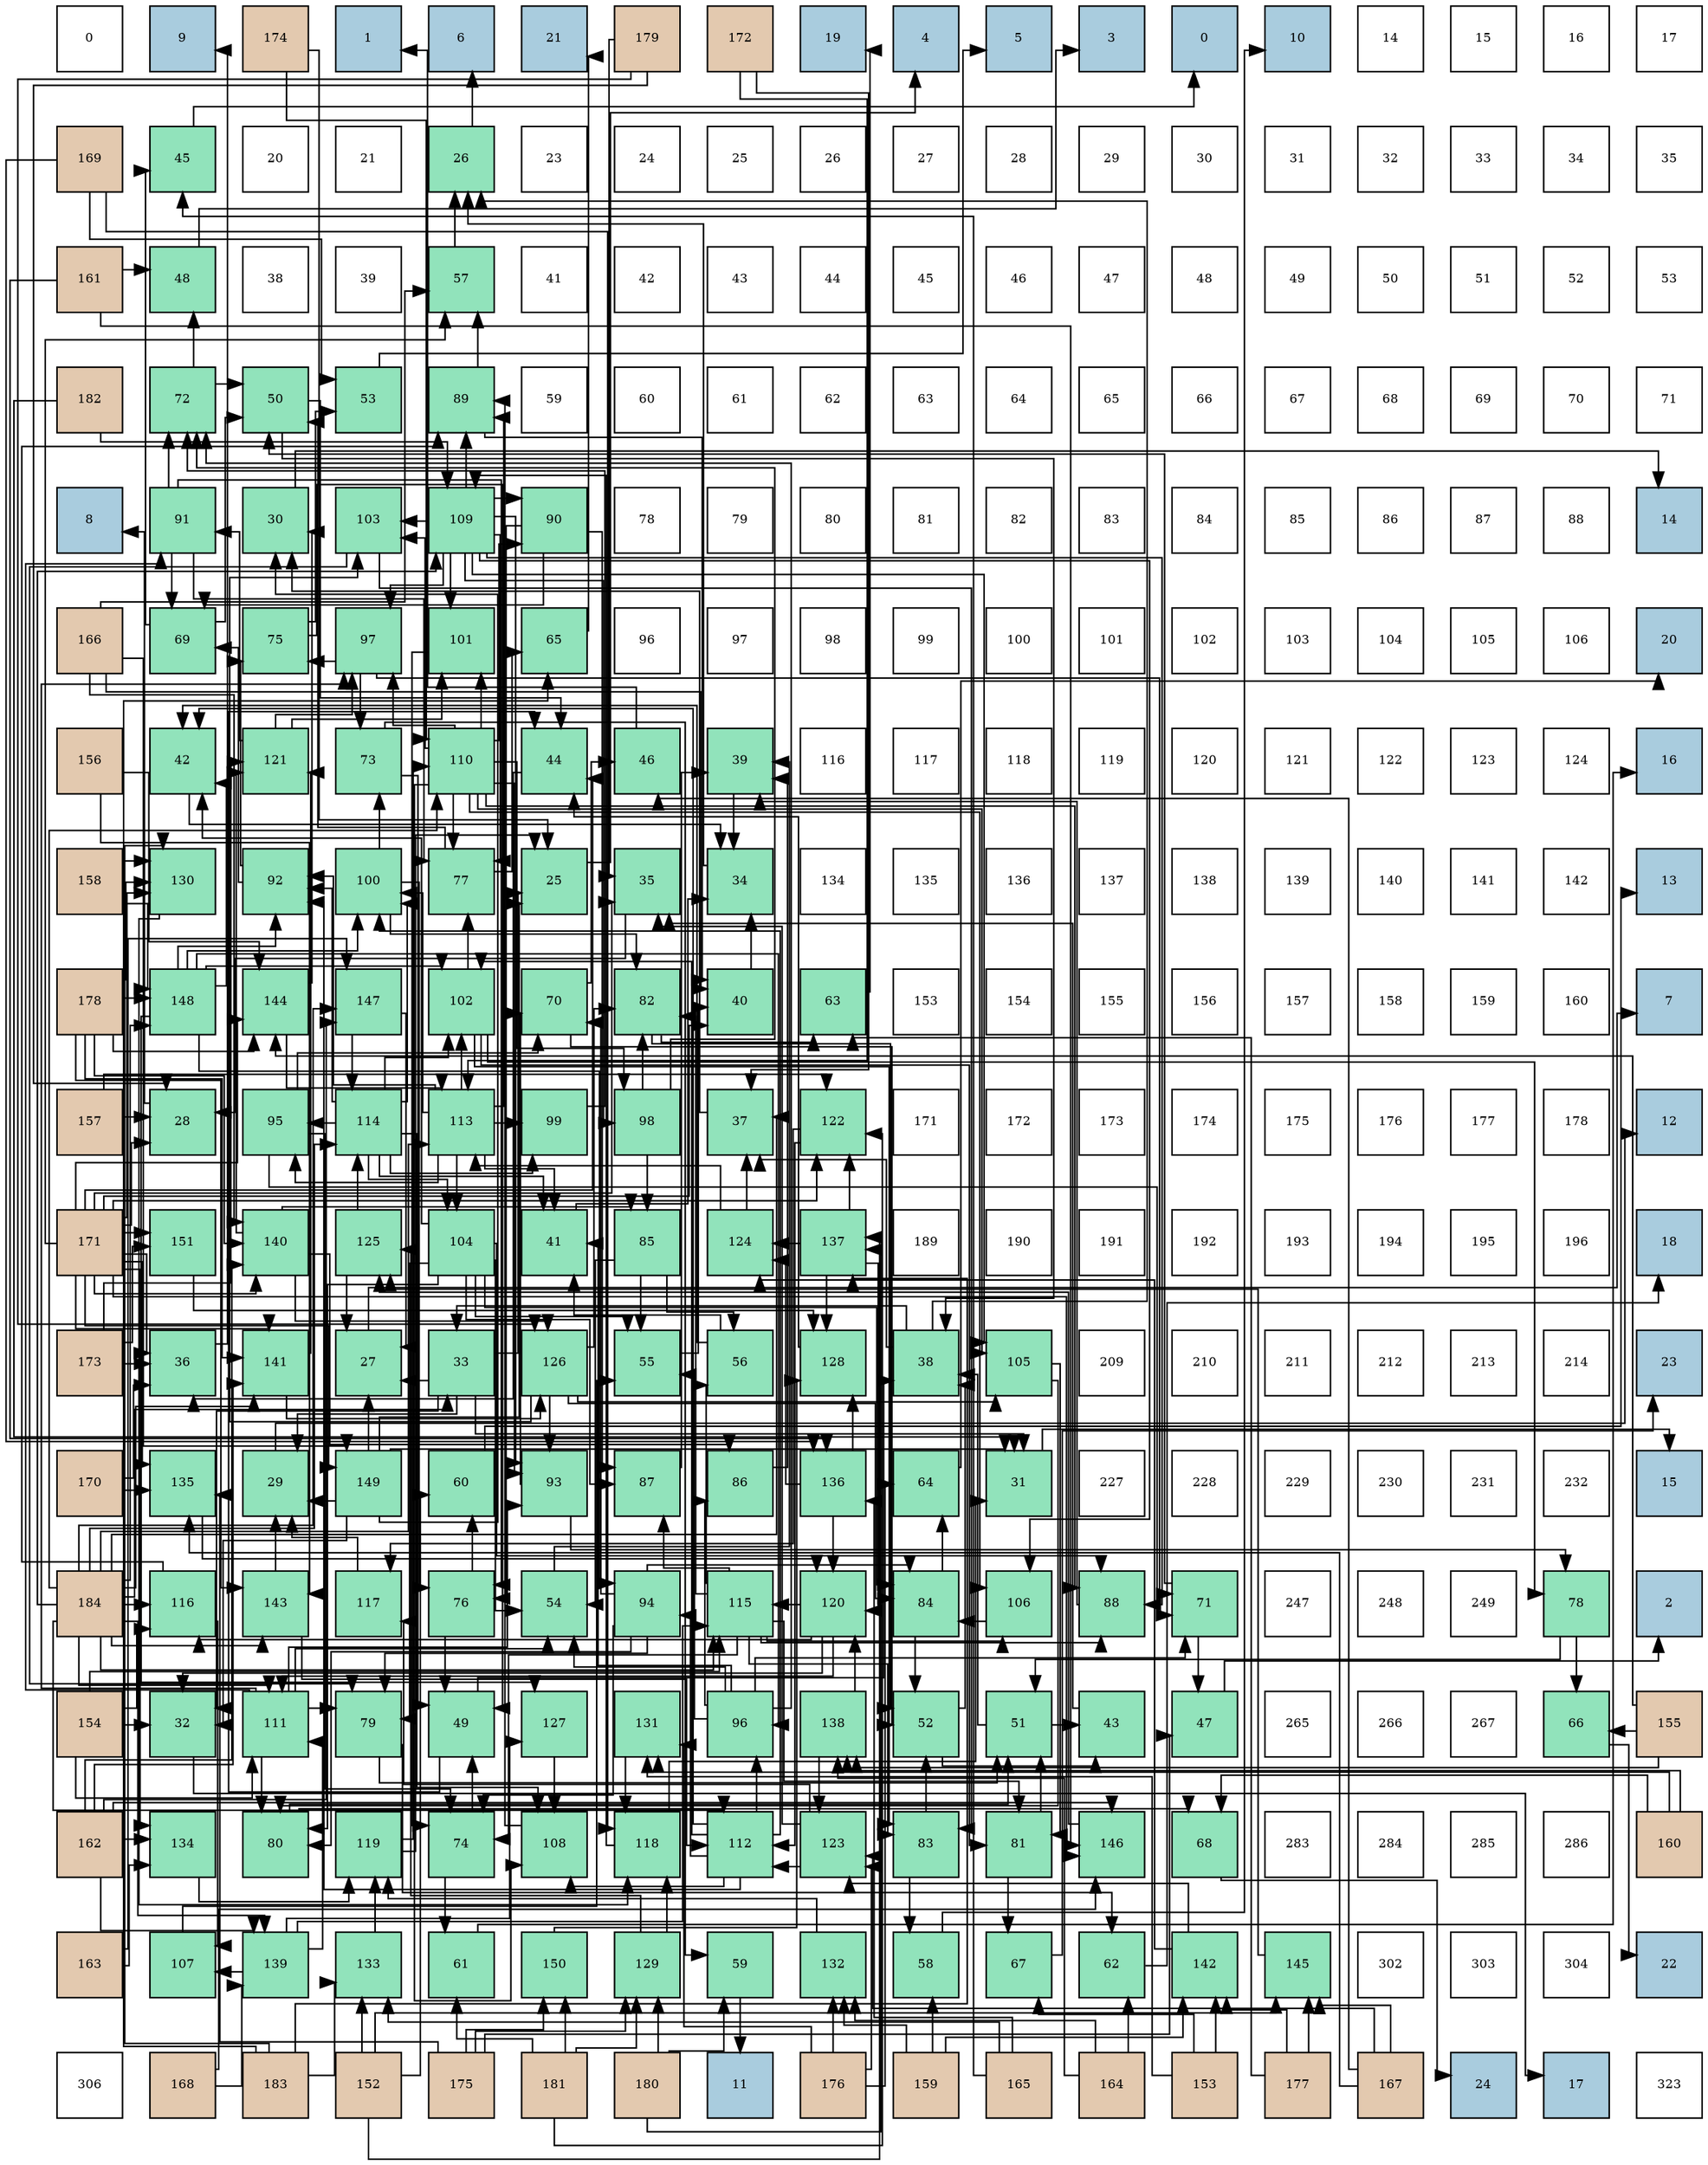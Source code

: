 digraph layout{
 rankdir=TB;
 splines=ortho;
 node [style=filled shape=square fixedsize=true width=0.6];
0[label="0", fontsize=8, fillcolor="#ffffff"];
1[label="9", fontsize=8, fillcolor="#a9ccde"];
2[label="174", fontsize=8, fillcolor="#e3c9af"];
3[label="1", fontsize=8, fillcolor="#a9ccde"];
4[label="6", fontsize=8, fillcolor="#a9ccde"];
5[label="21", fontsize=8, fillcolor="#a9ccde"];
6[label="179", fontsize=8, fillcolor="#e3c9af"];
7[label="172", fontsize=8, fillcolor="#e3c9af"];
8[label="19", fontsize=8, fillcolor="#a9ccde"];
9[label="4", fontsize=8, fillcolor="#a9ccde"];
10[label="5", fontsize=8, fillcolor="#a9ccde"];
11[label="3", fontsize=8, fillcolor="#a9ccde"];
12[label="0", fontsize=8, fillcolor="#a9ccde"];
13[label="10", fontsize=8, fillcolor="#a9ccde"];
14[label="14", fontsize=8, fillcolor="#ffffff"];
15[label="15", fontsize=8, fillcolor="#ffffff"];
16[label="16", fontsize=8, fillcolor="#ffffff"];
17[label="17", fontsize=8, fillcolor="#ffffff"];
18[label="169", fontsize=8, fillcolor="#e3c9af"];
19[label="45", fontsize=8, fillcolor="#91e3bb"];
20[label="20", fontsize=8, fillcolor="#ffffff"];
21[label="21", fontsize=8, fillcolor="#ffffff"];
22[label="26", fontsize=8, fillcolor="#91e3bb"];
23[label="23", fontsize=8, fillcolor="#ffffff"];
24[label="24", fontsize=8, fillcolor="#ffffff"];
25[label="25", fontsize=8, fillcolor="#ffffff"];
26[label="26", fontsize=8, fillcolor="#ffffff"];
27[label="27", fontsize=8, fillcolor="#ffffff"];
28[label="28", fontsize=8, fillcolor="#ffffff"];
29[label="29", fontsize=8, fillcolor="#ffffff"];
30[label="30", fontsize=8, fillcolor="#ffffff"];
31[label="31", fontsize=8, fillcolor="#ffffff"];
32[label="32", fontsize=8, fillcolor="#ffffff"];
33[label="33", fontsize=8, fillcolor="#ffffff"];
34[label="34", fontsize=8, fillcolor="#ffffff"];
35[label="35", fontsize=8, fillcolor="#ffffff"];
36[label="161", fontsize=8, fillcolor="#e3c9af"];
37[label="48", fontsize=8, fillcolor="#91e3bb"];
38[label="38", fontsize=8, fillcolor="#ffffff"];
39[label="39", fontsize=8, fillcolor="#ffffff"];
40[label="57", fontsize=8, fillcolor="#91e3bb"];
41[label="41", fontsize=8, fillcolor="#ffffff"];
42[label="42", fontsize=8, fillcolor="#ffffff"];
43[label="43", fontsize=8, fillcolor="#ffffff"];
44[label="44", fontsize=8, fillcolor="#ffffff"];
45[label="45", fontsize=8, fillcolor="#ffffff"];
46[label="46", fontsize=8, fillcolor="#ffffff"];
47[label="47", fontsize=8, fillcolor="#ffffff"];
48[label="48", fontsize=8, fillcolor="#ffffff"];
49[label="49", fontsize=8, fillcolor="#ffffff"];
50[label="50", fontsize=8, fillcolor="#ffffff"];
51[label="51", fontsize=8, fillcolor="#ffffff"];
52[label="52", fontsize=8, fillcolor="#ffffff"];
53[label="53", fontsize=8, fillcolor="#ffffff"];
54[label="182", fontsize=8, fillcolor="#e3c9af"];
55[label="72", fontsize=8, fillcolor="#91e3bb"];
56[label="50", fontsize=8, fillcolor="#91e3bb"];
57[label="53", fontsize=8, fillcolor="#91e3bb"];
58[label="89", fontsize=8, fillcolor="#91e3bb"];
59[label="59", fontsize=8, fillcolor="#ffffff"];
60[label="60", fontsize=8, fillcolor="#ffffff"];
61[label="61", fontsize=8, fillcolor="#ffffff"];
62[label="62", fontsize=8, fillcolor="#ffffff"];
63[label="63", fontsize=8, fillcolor="#ffffff"];
64[label="64", fontsize=8, fillcolor="#ffffff"];
65[label="65", fontsize=8, fillcolor="#ffffff"];
66[label="66", fontsize=8, fillcolor="#ffffff"];
67[label="67", fontsize=8, fillcolor="#ffffff"];
68[label="68", fontsize=8, fillcolor="#ffffff"];
69[label="69", fontsize=8, fillcolor="#ffffff"];
70[label="70", fontsize=8, fillcolor="#ffffff"];
71[label="71", fontsize=8, fillcolor="#ffffff"];
72[label="8", fontsize=8, fillcolor="#a9ccde"];
73[label="91", fontsize=8, fillcolor="#91e3bb"];
74[label="30", fontsize=8, fillcolor="#91e3bb"];
75[label="103", fontsize=8, fillcolor="#91e3bb"];
76[label="109", fontsize=8, fillcolor="#91e3bb"];
77[label="90", fontsize=8, fillcolor="#91e3bb"];
78[label="78", fontsize=8, fillcolor="#ffffff"];
79[label="79", fontsize=8, fillcolor="#ffffff"];
80[label="80", fontsize=8, fillcolor="#ffffff"];
81[label="81", fontsize=8, fillcolor="#ffffff"];
82[label="82", fontsize=8, fillcolor="#ffffff"];
83[label="83", fontsize=8, fillcolor="#ffffff"];
84[label="84", fontsize=8, fillcolor="#ffffff"];
85[label="85", fontsize=8, fillcolor="#ffffff"];
86[label="86", fontsize=8, fillcolor="#ffffff"];
87[label="87", fontsize=8, fillcolor="#ffffff"];
88[label="88", fontsize=8, fillcolor="#ffffff"];
89[label="14", fontsize=8, fillcolor="#a9ccde"];
90[label="166", fontsize=8, fillcolor="#e3c9af"];
91[label="69", fontsize=8, fillcolor="#91e3bb"];
92[label="75", fontsize=8, fillcolor="#91e3bb"];
93[label="97", fontsize=8, fillcolor="#91e3bb"];
94[label="101", fontsize=8, fillcolor="#91e3bb"];
95[label="65", fontsize=8, fillcolor="#91e3bb"];
96[label="96", fontsize=8, fillcolor="#ffffff"];
97[label="97", fontsize=8, fillcolor="#ffffff"];
98[label="98", fontsize=8, fillcolor="#ffffff"];
99[label="99", fontsize=8, fillcolor="#ffffff"];
100[label="100", fontsize=8, fillcolor="#ffffff"];
101[label="101", fontsize=8, fillcolor="#ffffff"];
102[label="102", fontsize=8, fillcolor="#ffffff"];
103[label="103", fontsize=8, fillcolor="#ffffff"];
104[label="104", fontsize=8, fillcolor="#ffffff"];
105[label="105", fontsize=8, fillcolor="#ffffff"];
106[label="106", fontsize=8, fillcolor="#ffffff"];
107[label="20", fontsize=8, fillcolor="#a9ccde"];
108[label="156", fontsize=8, fillcolor="#e3c9af"];
109[label="42", fontsize=8, fillcolor="#91e3bb"];
110[label="121", fontsize=8, fillcolor="#91e3bb"];
111[label="73", fontsize=8, fillcolor="#91e3bb"];
112[label="110", fontsize=8, fillcolor="#91e3bb"];
113[label="44", fontsize=8, fillcolor="#91e3bb"];
114[label="46", fontsize=8, fillcolor="#91e3bb"];
115[label="39", fontsize=8, fillcolor="#91e3bb"];
116[label="116", fontsize=8, fillcolor="#ffffff"];
117[label="117", fontsize=8, fillcolor="#ffffff"];
118[label="118", fontsize=8, fillcolor="#ffffff"];
119[label="119", fontsize=8, fillcolor="#ffffff"];
120[label="120", fontsize=8, fillcolor="#ffffff"];
121[label="121", fontsize=8, fillcolor="#ffffff"];
122[label="122", fontsize=8, fillcolor="#ffffff"];
123[label="123", fontsize=8, fillcolor="#ffffff"];
124[label="124", fontsize=8, fillcolor="#ffffff"];
125[label="16", fontsize=8, fillcolor="#a9ccde"];
126[label="158", fontsize=8, fillcolor="#e3c9af"];
127[label="130", fontsize=8, fillcolor="#91e3bb"];
128[label="92", fontsize=8, fillcolor="#91e3bb"];
129[label="100", fontsize=8, fillcolor="#91e3bb"];
130[label="77", fontsize=8, fillcolor="#91e3bb"];
131[label="25", fontsize=8, fillcolor="#91e3bb"];
132[label="35", fontsize=8, fillcolor="#91e3bb"];
133[label="34", fontsize=8, fillcolor="#91e3bb"];
134[label="134", fontsize=8, fillcolor="#ffffff"];
135[label="135", fontsize=8, fillcolor="#ffffff"];
136[label="136", fontsize=8, fillcolor="#ffffff"];
137[label="137", fontsize=8, fillcolor="#ffffff"];
138[label="138", fontsize=8, fillcolor="#ffffff"];
139[label="139", fontsize=8, fillcolor="#ffffff"];
140[label="140", fontsize=8, fillcolor="#ffffff"];
141[label="141", fontsize=8, fillcolor="#ffffff"];
142[label="142", fontsize=8, fillcolor="#ffffff"];
143[label="13", fontsize=8, fillcolor="#a9ccde"];
144[label="178", fontsize=8, fillcolor="#e3c9af"];
145[label="148", fontsize=8, fillcolor="#91e3bb"];
146[label="144", fontsize=8, fillcolor="#91e3bb"];
147[label="147", fontsize=8, fillcolor="#91e3bb"];
148[label="102", fontsize=8, fillcolor="#91e3bb"];
149[label="70", fontsize=8, fillcolor="#91e3bb"];
150[label="82", fontsize=8, fillcolor="#91e3bb"];
151[label="40", fontsize=8, fillcolor="#91e3bb"];
152[label="63", fontsize=8, fillcolor="#91e3bb"];
153[label="153", fontsize=8, fillcolor="#ffffff"];
154[label="154", fontsize=8, fillcolor="#ffffff"];
155[label="155", fontsize=8, fillcolor="#ffffff"];
156[label="156", fontsize=8, fillcolor="#ffffff"];
157[label="157", fontsize=8, fillcolor="#ffffff"];
158[label="158", fontsize=8, fillcolor="#ffffff"];
159[label="159", fontsize=8, fillcolor="#ffffff"];
160[label="160", fontsize=8, fillcolor="#ffffff"];
161[label="7", fontsize=8, fillcolor="#a9ccde"];
162[label="157", fontsize=8, fillcolor="#e3c9af"];
163[label="28", fontsize=8, fillcolor="#91e3bb"];
164[label="95", fontsize=8, fillcolor="#91e3bb"];
165[label="114", fontsize=8, fillcolor="#91e3bb"];
166[label="113", fontsize=8, fillcolor="#91e3bb"];
167[label="99", fontsize=8, fillcolor="#91e3bb"];
168[label="98", fontsize=8, fillcolor="#91e3bb"];
169[label="37", fontsize=8, fillcolor="#91e3bb"];
170[label="122", fontsize=8, fillcolor="#91e3bb"];
171[label="171", fontsize=8, fillcolor="#ffffff"];
172[label="172", fontsize=8, fillcolor="#ffffff"];
173[label="173", fontsize=8, fillcolor="#ffffff"];
174[label="174", fontsize=8, fillcolor="#ffffff"];
175[label="175", fontsize=8, fillcolor="#ffffff"];
176[label="176", fontsize=8, fillcolor="#ffffff"];
177[label="177", fontsize=8, fillcolor="#ffffff"];
178[label="178", fontsize=8, fillcolor="#ffffff"];
179[label="12", fontsize=8, fillcolor="#a9ccde"];
180[label="171", fontsize=8, fillcolor="#e3c9af"];
181[label="151", fontsize=8, fillcolor="#91e3bb"];
182[label="140", fontsize=8, fillcolor="#91e3bb"];
183[label="125", fontsize=8, fillcolor="#91e3bb"];
184[label="104", fontsize=8, fillcolor="#91e3bb"];
185[label="41", fontsize=8, fillcolor="#91e3bb"];
186[label="85", fontsize=8, fillcolor="#91e3bb"];
187[label="124", fontsize=8, fillcolor="#91e3bb"];
188[label="137", fontsize=8, fillcolor="#91e3bb"];
189[label="189", fontsize=8, fillcolor="#ffffff"];
190[label="190", fontsize=8, fillcolor="#ffffff"];
191[label="191", fontsize=8, fillcolor="#ffffff"];
192[label="192", fontsize=8, fillcolor="#ffffff"];
193[label="193", fontsize=8, fillcolor="#ffffff"];
194[label="194", fontsize=8, fillcolor="#ffffff"];
195[label="195", fontsize=8, fillcolor="#ffffff"];
196[label="196", fontsize=8, fillcolor="#ffffff"];
197[label="18", fontsize=8, fillcolor="#a9ccde"];
198[label="173", fontsize=8, fillcolor="#e3c9af"];
199[label="36", fontsize=8, fillcolor="#91e3bb"];
200[label="141", fontsize=8, fillcolor="#91e3bb"];
201[label="27", fontsize=8, fillcolor="#91e3bb"];
202[label="33", fontsize=8, fillcolor="#91e3bb"];
203[label="126", fontsize=8, fillcolor="#91e3bb"];
204[label="55", fontsize=8, fillcolor="#91e3bb"];
205[label="56", fontsize=8, fillcolor="#91e3bb"];
206[label="128", fontsize=8, fillcolor="#91e3bb"];
207[label="38", fontsize=8, fillcolor="#91e3bb"];
208[label="105", fontsize=8, fillcolor="#91e3bb"];
209[label="209", fontsize=8, fillcolor="#ffffff"];
210[label="210", fontsize=8, fillcolor="#ffffff"];
211[label="211", fontsize=8, fillcolor="#ffffff"];
212[label="212", fontsize=8, fillcolor="#ffffff"];
213[label="213", fontsize=8, fillcolor="#ffffff"];
214[label="214", fontsize=8, fillcolor="#ffffff"];
215[label="23", fontsize=8, fillcolor="#a9ccde"];
216[label="170", fontsize=8, fillcolor="#e3c9af"];
217[label="135", fontsize=8, fillcolor="#91e3bb"];
218[label="29", fontsize=8, fillcolor="#91e3bb"];
219[label="149", fontsize=8, fillcolor="#91e3bb"];
220[label="60", fontsize=8, fillcolor="#91e3bb"];
221[label="93", fontsize=8, fillcolor="#91e3bb"];
222[label="87", fontsize=8, fillcolor="#91e3bb"];
223[label="86", fontsize=8, fillcolor="#91e3bb"];
224[label="136", fontsize=8, fillcolor="#91e3bb"];
225[label="64", fontsize=8, fillcolor="#91e3bb"];
226[label="31", fontsize=8, fillcolor="#91e3bb"];
227[label="227", fontsize=8, fillcolor="#ffffff"];
228[label="228", fontsize=8, fillcolor="#ffffff"];
229[label="229", fontsize=8, fillcolor="#ffffff"];
230[label="230", fontsize=8, fillcolor="#ffffff"];
231[label="231", fontsize=8, fillcolor="#ffffff"];
232[label="232", fontsize=8, fillcolor="#ffffff"];
233[label="15", fontsize=8, fillcolor="#a9ccde"];
234[label="184", fontsize=8, fillcolor="#e3c9af"];
235[label="116", fontsize=8, fillcolor="#91e3bb"];
236[label="143", fontsize=8, fillcolor="#91e3bb"];
237[label="117", fontsize=8, fillcolor="#91e3bb"];
238[label="76", fontsize=8, fillcolor="#91e3bb"];
239[label="54", fontsize=8, fillcolor="#91e3bb"];
240[label="94", fontsize=8, fillcolor="#91e3bb"];
241[label="115", fontsize=8, fillcolor="#91e3bb"];
242[label="120", fontsize=8, fillcolor="#91e3bb"];
243[label="84", fontsize=8, fillcolor="#91e3bb"];
244[label="106", fontsize=8, fillcolor="#91e3bb"];
245[label="88", fontsize=8, fillcolor="#91e3bb"];
246[label="71", fontsize=8, fillcolor="#91e3bb"];
247[label="247", fontsize=8, fillcolor="#ffffff"];
248[label="248", fontsize=8, fillcolor="#ffffff"];
249[label="249", fontsize=8, fillcolor="#ffffff"];
250[label="78", fontsize=8, fillcolor="#91e3bb"];
251[label="2", fontsize=8, fillcolor="#a9ccde"];
252[label="154", fontsize=8, fillcolor="#e3c9af"];
253[label="32", fontsize=8, fillcolor="#91e3bb"];
254[label="111", fontsize=8, fillcolor="#91e3bb"];
255[label="79", fontsize=8, fillcolor="#91e3bb"];
256[label="49", fontsize=8, fillcolor="#91e3bb"];
257[label="127", fontsize=8, fillcolor="#91e3bb"];
258[label="131", fontsize=8, fillcolor="#91e3bb"];
259[label="96", fontsize=8, fillcolor="#91e3bb"];
260[label="138", fontsize=8, fillcolor="#91e3bb"];
261[label="52", fontsize=8, fillcolor="#91e3bb"];
262[label="51", fontsize=8, fillcolor="#91e3bb"];
263[label="43", fontsize=8, fillcolor="#91e3bb"];
264[label="47", fontsize=8, fillcolor="#91e3bb"];
265[label="265", fontsize=8, fillcolor="#ffffff"];
266[label="266", fontsize=8, fillcolor="#ffffff"];
267[label="267", fontsize=8, fillcolor="#ffffff"];
268[label="66", fontsize=8, fillcolor="#91e3bb"];
269[label="155", fontsize=8, fillcolor="#e3c9af"];
270[label="162", fontsize=8, fillcolor="#e3c9af"];
271[label="134", fontsize=8, fillcolor="#91e3bb"];
272[label="80", fontsize=8, fillcolor="#91e3bb"];
273[label="119", fontsize=8, fillcolor="#91e3bb"];
274[label="74", fontsize=8, fillcolor="#91e3bb"];
275[label="108", fontsize=8, fillcolor="#91e3bb"];
276[label="118", fontsize=8, fillcolor="#91e3bb"];
277[label="112", fontsize=8, fillcolor="#91e3bb"];
278[label="123", fontsize=8, fillcolor="#91e3bb"];
279[label="83", fontsize=8, fillcolor="#91e3bb"];
280[label="81", fontsize=8, fillcolor="#91e3bb"];
281[label="146", fontsize=8, fillcolor="#91e3bb"];
282[label="68", fontsize=8, fillcolor="#91e3bb"];
283[label="283", fontsize=8, fillcolor="#ffffff"];
284[label="284", fontsize=8, fillcolor="#ffffff"];
285[label="285", fontsize=8, fillcolor="#ffffff"];
286[label="286", fontsize=8, fillcolor="#ffffff"];
287[label="160", fontsize=8, fillcolor="#e3c9af"];
288[label="163", fontsize=8, fillcolor="#e3c9af"];
289[label="107", fontsize=8, fillcolor="#91e3bb"];
290[label="139", fontsize=8, fillcolor="#91e3bb"];
291[label="133", fontsize=8, fillcolor="#91e3bb"];
292[label="61", fontsize=8, fillcolor="#91e3bb"];
293[label="150", fontsize=8, fillcolor="#91e3bb"];
294[label="129", fontsize=8, fillcolor="#91e3bb"];
295[label="59", fontsize=8, fillcolor="#91e3bb"];
296[label="132", fontsize=8, fillcolor="#91e3bb"];
297[label="58", fontsize=8, fillcolor="#91e3bb"];
298[label="67", fontsize=8, fillcolor="#91e3bb"];
299[label="62", fontsize=8, fillcolor="#91e3bb"];
300[label="142", fontsize=8, fillcolor="#91e3bb"];
301[label="145", fontsize=8, fillcolor="#91e3bb"];
302[label="302", fontsize=8, fillcolor="#ffffff"];
303[label="303", fontsize=8, fillcolor="#ffffff"];
304[label="304", fontsize=8, fillcolor="#ffffff"];
305[label="22", fontsize=8, fillcolor="#a9ccde"];
306[label="306", fontsize=8, fillcolor="#ffffff"];
307[label="168", fontsize=8, fillcolor="#e3c9af"];
308[label="183", fontsize=8, fillcolor="#e3c9af"];
309[label="152", fontsize=8, fillcolor="#e3c9af"];
310[label="175", fontsize=8, fillcolor="#e3c9af"];
311[label="181", fontsize=8, fillcolor="#e3c9af"];
312[label="180", fontsize=8, fillcolor="#e3c9af"];
313[label="11", fontsize=8, fillcolor="#a9ccde"];
314[label="176", fontsize=8, fillcolor="#e3c9af"];
315[label="159", fontsize=8, fillcolor="#e3c9af"];
316[label="165", fontsize=8, fillcolor="#e3c9af"];
317[label="164", fontsize=8, fillcolor="#e3c9af"];
318[label="153", fontsize=8, fillcolor="#e3c9af"];
319[label="177", fontsize=8, fillcolor="#e3c9af"];
320[label="167", fontsize=8, fillcolor="#e3c9af"];
321[label="24", fontsize=8, fillcolor="#a9ccde"];
322[label="17", fontsize=8, fillcolor="#a9ccde"];
323[label="323", fontsize=8, fillcolor="#ffffff"];
edge [constraint=false, style=vis];131 -> 9;
22 -> 4;
201 -> 161;
163 -> 72;
218 -> 179;
74 -> 89;
226 -> 233;
253 -> 322;
202 -> 131;
202 -> 201;
202 -> 218;
202 -> 226;
202 -> 253;
133 -> 22;
132 -> 163;
199 -> 1;
169 -> 74;
207 -> 22;
207 -> 202;
207 -> 169;
115 -> 133;
151 -> 133;
185 -> 133;
109 -> 133;
263 -> 132;
113 -> 199;
19 -> 12;
114 -> 3;
264 -> 251;
37 -> 11;
256 -> 207;
256 -> 113;
56 -> 207;
56 -> 113;
262 -> 207;
262 -> 263;
261 -> 207;
261 -> 263;
57 -> 10;
239 -> 115;
204 -> 151;
205 -> 185;
205 -> 109;
40 -> 22;
297 -> 13;
295 -> 313;
220 -> 143;
292 -> 125;
299 -> 197;
152 -> 8;
225 -> 107;
95 -> 5;
268 -> 305;
298 -> 215;
282 -> 321;
91 -> 19;
91 -> 56;
149 -> 114;
149 -> 261;
246 -> 264;
246 -> 56;
55 -> 37;
55 -> 56;
111 -> 256;
111 -> 295;
274 -> 256;
274 -> 292;
92 -> 256;
92 -> 57;
238 -> 256;
238 -> 220;
130 -> 56;
130 -> 95;
250 -> 262;
250 -> 268;
255 -> 262;
255 -> 299;
272 -> 262;
272 -> 282;
280 -> 262;
280 -> 298;
150 -> 261;
150 -> 152;
279 -> 261;
279 -> 297;
243 -> 261;
243 -> 225;
186 -> 239;
186 -> 204;
186 -> 205;
223 -> 115;
222 -> 115;
245 -> 115;
58 -> 151;
58 -> 40;
77 -> 91;
77 -> 238;
77 -> 222;
73 -> 91;
73 -> 55;
73 -> 238;
73 -> 130;
128 -> 91;
128 -> 92;
221 -> 149;
221 -> 250;
240 -> 149;
240 -> 274;
240 -> 255;
240 -> 272;
240 -> 243;
164 -> 149;
164 -> 246;
164 -> 274;
259 -> 185;
259 -> 239;
259 -> 204;
259 -> 246;
259 -> 55;
259 -> 223;
93 -> 246;
93 -> 111;
93 -> 92;
168 -> 55;
168 -> 150;
168 -> 186;
167 -> 55;
129 -> 111;
129 -> 238;
129 -> 150;
94 -> 274;
148 -> 130;
148 -> 250;
148 -> 280;
148 -> 279;
75 -> 255;
75 -> 279;
184 -> 109;
184 -> 239;
184 -> 204;
184 -> 255;
184 -> 272;
184 -> 243;
184 -> 222;
184 -> 245;
208 -> 272;
208 -> 280;
244 -> 243;
289 -> 204;
275 -> 58;
76 -> 130;
76 -> 245;
76 -> 58;
76 -> 77;
76 -> 221;
76 -> 93;
76 -> 168;
76 -> 94;
76 -> 75;
76 -> 208;
76 -> 244;
112 -> 130;
112 -> 245;
112 -> 77;
112 -> 221;
112 -> 93;
112 -> 168;
112 -> 94;
112 -> 75;
112 -> 208;
112 -> 244;
112 -> 275;
254 -> 239;
254 -> 255;
254 -> 272;
254 -> 73;
254 -> 221;
254 -> 93;
277 -> 109;
277 -> 128;
277 -> 240;
277 -> 259;
277 -> 129;
277 -> 148;
277 -> 275;
166 -> 185;
166 -> 58;
166 -> 128;
166 -> 164;
166 -> 167;
166 -> 129;
166 -> 148;
166 -> 184;
165 -> 185;
165 -> 128;
165 -> 164;
165 -> 167;
165 -> 129;
165 -> 148;
165 -> 184;
165 -> 275;
241 -> 205;
241 -> 274;
241 -> 280;
241 -> 150;
241 -> 279;
241 -> 222;
241 -> 245;
241 -> 244;
235 -> 58;
235 -> 289;
237 -> 218;
276 -> 226;
276 -> 76;
273 -> 131;
273 -> 112;
242 -> 253;
242 -> 254;
242 -> 241;
242 -> 235;
110 -> 73;
110 -> 93;
110 -> 94;
170 -> 277;
170 -> 237;
278 -> 132;
278 -> 277;
278 -> 237;
187 -> 169;
187 -> 166;
183 -> 201;
183 -> 165;
203 -> 150;
203 -> 243;
203 -> 221;
203 -> 75;
203 -> 208;
257 -> 275;
206 -> 113;
294 -> 276;
294 -> 183;
127 -> 276;
258 -> 276;
296 -> 273;
291 -> 273;
271 -> 273;
217 -> 242;
224 -> 242;
224 -> 187;
224 -> 206;
188 -> 242;
188 -> 170;
188 -> 187;
188 -> 206;
260 -> 242;
260 -> 278;
290 -> 289;
290 -> 254;
290 -> 241;
290 -> 257;
182 -> 186;
182 -> 223;
182 -> 110;
182 -> 203;
200 -> 110;
200 -> 203;
300 -> 278;
300 -> 187;
236 -> 218;
236 -> 277;
146 -> 74;
146 -> 166;
301 -> 183;
281 -> 183;
147 -> 201;
147 -> 165;
145 -> 109;
145 -> 128;
145 -> 240;
145 -> 259;
145 -> 129;
145 -> 148;
145 -> 257;
219 -> 131;
219 -> 201;
219 -> 218;
219 -> 74;
219 -> 226;
219 -> 253;
293 -> 206;
181 -> 206;
309 -> 220;
309 -> 291;
309 -> 188;
309 -> 301;
318 -> 298;
318 -> 258;
318 -> 300;
252 -> 253;
252 -> 254;
252 -> 241;
252 -> 235;
269 -> 268;
269 -> 260;
269 -> 146;
108 -> 236;
108 -> 146;
162 -> 163;
162 -> 170;
126 -> 127;
126 -> 145;
315 -> 297;
315 -> 296;
315 -> 300;
287 -> 282;
287 -> 258;
287 -> 260;
36 -> 37;
36 -> 224;
36 -> 281;
270 -> 271;
270 -> 290;
270 -> 182;
270 -> 200;
270 -> 281;
270 -> 147;
288 -> 271;
288 -> 147;
317 -> 299;
317 -> 296;
317 -> 260;
316 -> 19;
316 -> 291;
316 -> 224;
90 -> 151;
90 -> 40;
90 -> 182;
90 -> 219;
320 -> 114;
320 -> 278;
320 -> 217;
320 -> 301;
307 -> 290;
307 -> 281;
18 -> 57;
18 -> 276;
18 -> 224;
216 -> 199;
216 -> 217;
180 -> 163;
180 -> 132;
180 -> 199;
180 -> 151;
180 -> 113;
180 -> 40;
180 -> 170;
180 -> 127;
180 -> 271;
180 -> 217;
180 -> 182;
180 -> 200;
180 -> 146;
180 -> 281;
180 -> 219;
180 -> 181;
7 -> 169;
7 -> 166;
198 -> 199;
198 -> 110;
198 -> 181;
2 -> 131;
2 -> 112;
310 -> 264;
310 -> 294;
310 -> 217;
310 -> 293;
314 -> 225;
314 -> 278;
314 -> 258;
314 -> 296;
319 -> 152;
319 -> 300;
319 -> 301;
144 -> 127;
144 -> 182;
144 -> 200;
144 -> 236;
144 -> 146;
144 -> 145;
6 -> 163;
6 -> 132;
6 -> 203;
312 -> 295;
312 -> 294;
312 -> 188;
311 -> 292;
311 -> 170;
311 -> 294;
311 -> 293;
54 -> 226;
54 -> 76;
308 -> 95;
308 -> 127;
308 -> 291;
308 -> 188;
234 -> 202;
234 -> 169;
234 -> 76;
234 -> 112;
234 -> 254;
234 -> 277;
234 -> 166;
234 -> 165;
234 -> 241;
234 -> 235;
234 -> 290;
234 -> 200;
234 -> 236;
234 -> 147;
234 -> 145;
edge [constraint=true, style=invis];
0 -> 18 -> 36 -> 54 -> 72 -> 90 -> 108 -> 126 -> 144 -> 162 -> 180 -> 198 -> 216 -> 234 -> 252 -> 270 -> 288 -> 306;
1 -> 19 -> 37 -> 55 -> 73 -> 91 -> 109 -> 127 -> 145 -> 163 -> 181 -> 199 -> 217 -> 235 -> 253 -> 271 -> 289 -> 307;
2 -> 20 -> 38 -> 56 -> 74 -> 92 -> 110 -> 128 -> 146 -> 164 -> 182 -> 200 -> 218 -> 236 -> 254 -> 272 -> 290 -> 308;
3 -> 21 -> 39 -> 57 -> 75 -> 93 -> 111 -> 129 -> 147 -> 165 -> 183 -> 201 -> 219 -> 237 -> 255 -> 273 -> 291 -> 309;
4 -> 22 -> 40 -> 58 -> 76 -> 94 -> 112 -> 130 -> 148 -> 166 -> 184 -> 202 -> 220 -> 238 -> 256 -> 274 -> 292 -> 310;
5 -> 23 -> 41 -> 59 -> 77 -> 95 -> 113 -> 131 -> 149 -> 167 -> 185 -> 203 -> 221 -> 239 -> 257 -> 275 -> 293 -> 311;
6 -> 24 -> 42 -> 60 -> 78 -> 96 -> 114 -> 132 -> 150 -> 168 -> 186 -> 204 -> 222 -> 240 -> 258 -> 276 -> 294 -> 312;
7 -> 25 -> 43 -> 61 -> 79 -> 97 -> 115 -> 133 -> 151 -> 169 -> 187 -> 205 -> 223 -> 241 -> 259 -> 277 -> 295 -> 313;
8 -> 26 -> 44 -> 62 -> 80 -> 98 -> 116 -> 134 -> 152 -> 170 -> 188 -> 206 -> 224 -> 242 -> 260 -> 278 -> 296 -> 314;
9 -> 27 -> 45 -> 63 -> 81 -> 99 -> 117 -> 135 -> 153 -> 171 -> 189 -> 207 -> 225 -> 243 -> 261 -> 279 -> 297 -> 315;
10 -> 28 -> 46 -> 64 -> 82 -> 100 -> 118 -> 136 -> 154 -> 172 -> 190 -> 208 -> 226 -> 244 -> 262 -> 280 -> 298 -> 316;
11 -> 29 -> 47 -> 65 -> 83 -> 101 -> 119 -> 137 -> 155 -> 173 -> 191 -> 209 -> 227 -> 245 -> 263 -> 281 -> 299 -> 317;
12 -> 30 -> 48 -> 66 -> 84 -> 102 -> 120 -> 138 -> 156 -> 174 -> 192 -> 210 -> 228 -> 246 -> 264 -> 282 -> 300 -> 318;
13 -> 31 -> 49 -> 67 -> 85 -> 103 -> 121 -> 139 -> 157 -> 175 -> 193 -> 211 -> 229 -> 247 -> 265 -> 283 -> 301 -> 319;
14 -> 32 -> 50 -> 68 -> 86 -> 104 -> 122 -> 140 -> 158 -> 176 -> 194 -> 212 -> 230 -> 248 -> 266 -> 284 -> 302 -> 320;
15 -> 33 -> 51 -> 69 -> 87 -> 105 -> 123 -> 141 -> 159 -> 177 -> 195 -> 213 -> 231 -> 249 -> 267 -> 285 -> 303 -> 321;
16 -> 34 -> 52 -> 70 -> 88 -> 106 -> 124 -> 142 -> 160 -> 178 -> 196 -> 214 -> 232 -> 250 -> 268 -> 286 -> 304 -> 322;
17 -> 35 -> 53 -> 71 -> 89 -> 107 -> 125 -> 143 -> 161 -> 179 -> 197 -> 215 -> 233 -> 251 -> 269 -> 287 -> 305 -> 323;
rank = same {0 -> 1 -> 2 -> 3 -> 4 -> 5 -> 6 -> 7 -> 8 -> 9 -> 10 -> 11 -> 12 -> 13 -> 14 -> 15 -> 16 -> 17};
rank = same {18 -> 19 -> 20 -> 21 -> 22 -> 23 -> 24 -> 25 -> 26 -> 27 -> 28 -> 29 -> 30 -> 31 -> 32 -> 33 -> 34 -> 35};
rank = same {36 -> 37 -> 38 -> 39 -> 40 -> 41 -> 42 -> 43 -> 44 -> 45 -> 46 -> 47 -> 48 -> 49 -> 50 -> 51 -> 52 -> 53};
rank = same {54 -> 55 -> 56 -> 57 -> 58 -> 59 -> 60 -> 61 -> 62 -> 63 -> 64 -> 65 -> 66 -> 67 -> 68 -> 69 -> 70 -> 71};
rank = same {72 -> 73 -> 74 -> 75 -> 76 -> 77 -> 78 -> 79 -> 80 -> 81 -> 82 -> 83 -> 84 -> 85 -> 86 -> 87 -> 88 -> 89};
rank = same {90 -> 91 -> 92 -> 93 -> 94 -> 95 -> 96 -> 97 -> 98 -> 99 -> 100 -> 101 -> 102 -> 103 -> 104 -> 105 -> 106 -> 107};
rank = same {108 -> 109 -> 110 -> 111 -> 112 -> 113 -> 114 -> 115 -> 116 -> 117 -> 118 -> 119 -> 120 -> 121 -> 122 -> 123 -> 124 -> 125};
rank = same {126 -> 127 -> 128 -> 129 -> 130 -> 131 -> 132 -> 133 -> 134 -> 135 -> 136 -> 137 -> 138 -> 139 -> 140 -> 141 -> 142 -> 143};
rank = same {144 -> 145 -> 146 -> 147 -> 148 -> 149 -> 150 -> 151 -> 152 -> 153 -> 154 -> 155 -> 156 -> 157 -> 158 -> 159 -> 160 -> 161};
rank = same {162 -> 163 -> 164 -> 165 -> 166 -> 167 -> 168 -> 169 -> 170 -> 171 -> 172 -> 173 -> 174 -> 175 -> 176 -> 177 -> 178 -> 179};
rank = same {180 -> 181 -> 182 -> 183 -> 184 -> 185 -> 186 -> 187 -> 188 -> 189 -> 190 -> 191 -> 192 -> 193 -> 194 -> 195 -> 196 -> 197};
rank = same {198 -> 199 -> 200 -> 201 -> 202 -> 203 -> 204 -> 205 -> 206 -> 207 -> 208 -> 209 -> 210 -> 211 -> 212 -> 213 -> 214 -> 215};
rank = same {216 -> 217 -> 218 -> 219 -> 220 -> 221 -> 222 -> 223 -> 224 -> 225 -> 226 -> 227 -> 228 -> 229 -> 230 -> 231 -> 232 -> 233};
rank = same {234 -> 235 -> 236 -> 237 -> 238 -> 239 -> 240 -> 241 -> 242 -> 243 -> 244 -> 245 -> 246 -> 247 -> 248 -> 249 -> 250 -> 251};
rank = same {252 -> 253 -> 254 -> 255 -> 256 -> 257 -> 258 -> 259 -> 260 -> 261 -> 262 -> 263 -> 264 -> 265 -> 266 -> 267 -> 268 -> 269};
rank = same {270 -> 271 -> 272 -> 273 -> 274 -> 275 -> 276 -> 277 -> 278 -> 279 -> 280 -> 281 -> 282 -> 283 -> 284 -> 285 -> 286 -> 287};
rank = same {288 -> 289 -> 290 -> 291 -> 292 -> 293 -> 294 -> 295 -> 296 -> 297 -> 298 -> 299 -> 300 -> 301 -> 302 -> 303 -> 304 -> 305};
rank = same {306 -> 307 -> 308 -> 309 -> 310 -> 311 -> 312 -> 313 -> 314 -> 315 -> 316 -> 317 -> 318 -> 319 -> 320 -> 321 -> 322 -> 323};
}